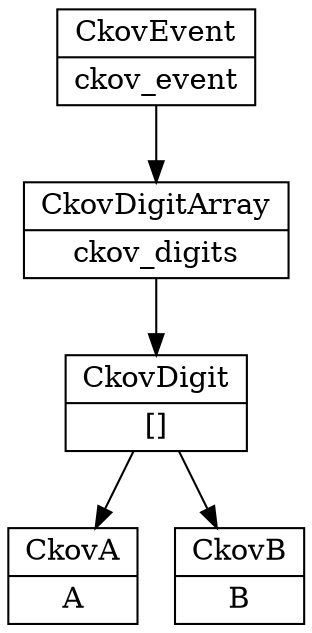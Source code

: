// generate using "dot ckov_datastructure.dot -Tpdf -o ckov_datastructure.pdf"

digraph G {
  node [shape=record];
  ckov_event [shape=record, label="{CkovEvent|ckov_event}"]
      ckov_event_item_ckov_digits [shape=record, label="{CkovDigitArray|ckov_digits}"]
        ckov_event_item_ckov_digits_array_item [shape=record, label="{CkovDigit|[]}"]
        ckov_event_item_ckov_digits_array_item_A [shape=record, label="{CkovA|A}"]
        ckov_event_item_ckov_digits_array_item_B [shape=record, label="{CkovB|B}"]
              ckov_event -> ckov_event_item_ckov_digits
      ckov_event_item_ckov_digits -> ckov_event_item_ckov_digits_array_item
        ckov_event_item_ckov_digits_array_item -> ckov_event_item_ckov_digits_array_item_A
        ckov_event_item_ckov_digits_array_item -> ckov_event_item_ckov_digits_array_item_B
}
